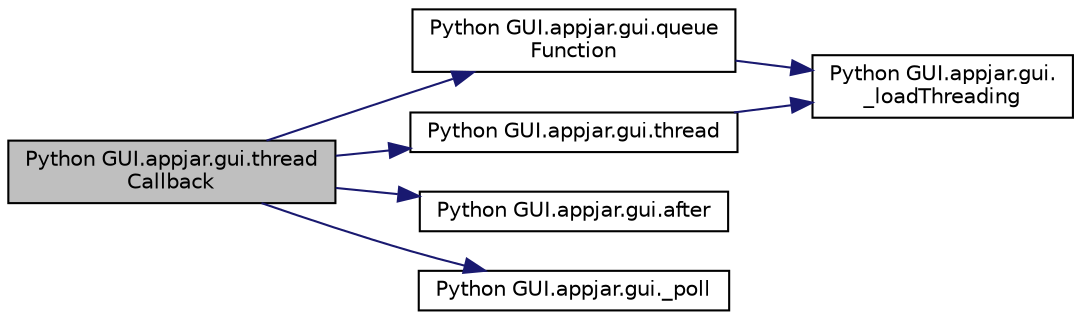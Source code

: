 digraph "Python GUI.appjar.gui.threadCallback"
{
  edge [fontname="Helvetica",fontsize="10",labelfontname="Helvetica",labelfontsize="10"];
  node [fontname="Helvetica",fontsize="10",shape=record];
  rankdir="LR";
  Node2155 [label="Python GUI.appjar.gui.thread\lCallback",height=0.2,width=0.4,color="black", fillcolor="grey75", style="filled", fontcolor="black"];
  Node2155 -> Node2156 [color="midnightblue",fontsize="10",style="solid",fontname="Helvetica"];
  Node2156 [label="Python GUI.appjar.gui.queue\lFunction",height=0.2,width=0.4,color="black", fillcolor="white", style="filled",URL="$class_python_01_g_u_i_1_1appjar_1_1gui.html#aa1f4470e86a68404917803bdc62a6a2a"];
  Node2156 -> Node2157 [color="midnightblue",fontsize="10",style="solid",fontname="Helvetica"];
  Node2157 [label="Python GUI.appjar.gui.\l_loadThreading",height=0.2,width=0.4,color="black", fillcolor="white", style="filled",URL="$class_python_01_g_u_i_1_1appjar_1_1gui.html#a98e0a521a795bbc342493e84d1b157d1"];
  Node2155 -> Node2158 [color="midnightblue",fontsize="10",style="solid",fontname="Helvetica"];
  Node2158 [label="Python GUI.appjar.gui.thread",height=0.2,width=0.4,color="black", fillcolor="white", style="filled",URL="$class_python_01_g_u_i_1_1appjar_1_1gui.html#a841944979bdfe335c983c40b29c903ac"];
  Node2158 -> Node2157 [color="midnightblue",fontsize="10",style="solid",fontname="Helvetica"];
  Node2155 -> Node2159 [color="midnightblue",fontsize="10",style="solid",fontname="Helvetica"];
  Node2159 [label="Python GUI.appjar.gui.after",height=0.2,width=0.4,color="black", fillcolor="white", style="filled",URL="$class_python_01_g_u_i_1_1appjar_1_1gui.html#a93a8c682a2fbc1fa491a0224e24fecc8"];
  Node2155 -> Node2160 [color="midnightblue",fontsize="10",style="solid",fontname="Helvetica"];
  Node2160 [label="Python GUI.appjar.gui._poll",height=0.2,width=0.4,color="black", fillcolor="white", style="filled",URL="$class_python_01_g_u_i_1_1appjar_1_1gui.html#ac8c6d61afa30359e50d36607fa2fb1bd"];
}
